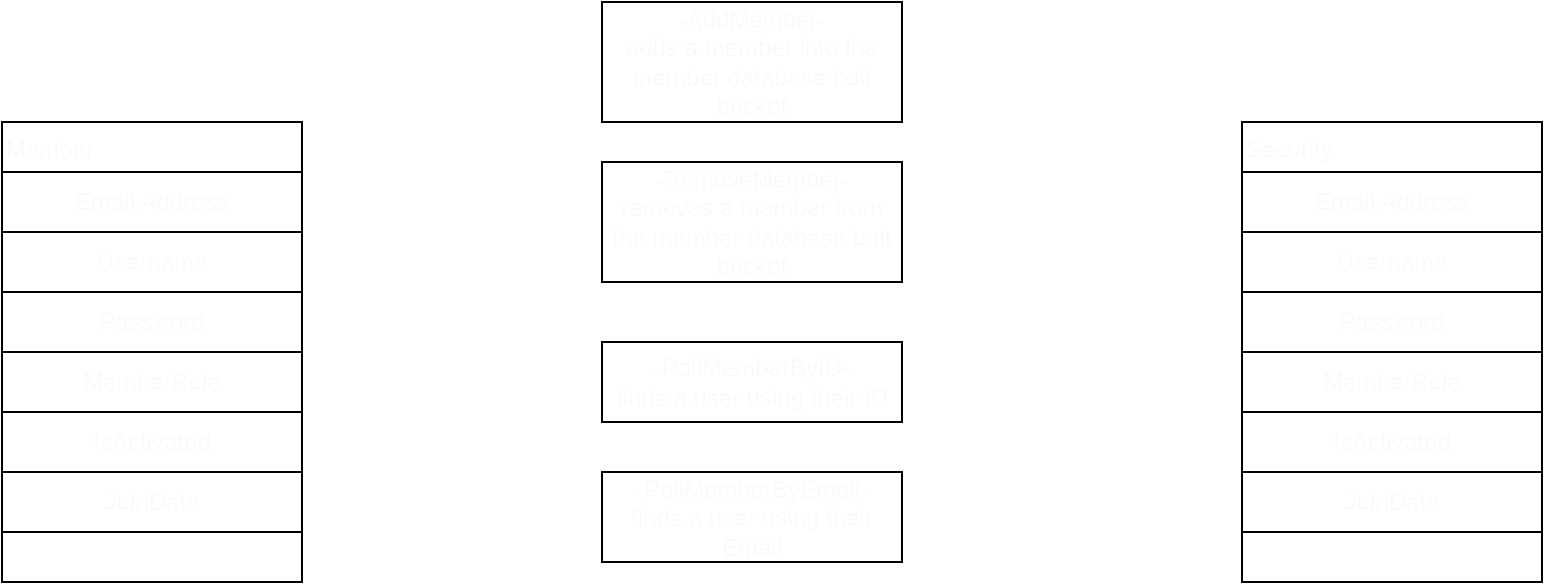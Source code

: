 <mxfile version="12.8.8" type="github">
  <diagram id="ODxXchdAwgTXNLU9TBr1" name="Page-1">
    <mxGraphModel dx="983" dy="663" grid="1" gridSize="10" guides="1" tooltips="1" connect="1" arrows="1" fold="1" page="1" pageScale="1" pageWidth="850" pageHeight="1100" math="0" shadow="0">
      <root>
        <mxCell id="0" />
        <mxCell id="1" parent="0" />
        <mxCell id="Krg5OAJmCBE884iFsZVr-1" value="Member" style="rounded=0;whiteSpace=wrap;html=1;fontColor=#FAFAFA;align=left;verticalAlign=top;" vertex="1" parent="1">
          <mxGeometry x="40" y="80" width="150" height="230" as="geometry" />
        </mxCell>
        <mxCell id="Krg5OAJmCBE884iFsZVr-2" value="Password" style="rounded=0;whiteSpace=wrap;html=1;fontColor=#FAFAFA;" vertex="1" parent="1">
          <mxGeometry x="40" y="165" width="150" height="30" as="geometry" />
        </mxCell>
        <mxCell id="Krg5OAJmCBE884iFsZVr-3" value="IsActivated" style="rounded=0;whiteSpace=wrap;html=1;fontColor=#FAFAFA;" vertex="1" parent="1">
          <mxGeometry x="40" y="225" width="150" height="30" as="geometry" />
        </mxCell>
        <mxCell id="Krg5OAJmCBE884iFsZVr-4" value="MemberRole" style="rounded=0;whiteSpace=wrap;html=1;fontColor=#FAFAFA;" vertex="1" parent="1">
          <mxGeometry x="40" y="195" width="150" height="30" as="geometry" />
        </mxCell>
        <mxCell id="Krg5OAJmCBE884iFsZVr-5" value="JoinDate" style="rounded=0;whiteSpace=wrap;html=1;fontColor=#FAFAFA;" vertex="1" parent="1">
          <mxGeometry x="40" y="255" width="150" height="30" as="geometry" />
        </mxCell>
        <mxCell id="Krg5OAJmCBE884iFsZVr-6" value="Email Address" style="rounded=0;whiteSpace=wrap;html=1;fontColor=#FAFAFA;" vertex="1" parent="1">
          <mxGeometry x="40" y="105" width="150" height="30" as="geometry" />
        </mxCell>
        <mxCell id="Krg5OAJmCBE884iFsZVr-7" value="Username" style="rounded=0;whiteSpace=wrap;html=1;fontColor=#FAFAFA;" vertex="1" parent="1">
          <mxGeometry x="40" y="135" width="150" height="30" as="geometry" />
        </mxCell>
        <mxCell id="Krg5OAJmCBE884iFsZVr-8" value="&lt;div&gt;-AddMember-&lt;/div&gt;&lt;div&gt;adds a member into the member database bolt bucket&lt;br&gt;&lt;/div&gt;" style="rounded=0;whiteSpace=wrap;html=1;fontColor=#FAFAFA;" vertex="1" parent="1">
          <mxGeometry x="340" y="20" width="150" height="60" as="geometry" />
        </mxCell>
        <mxCell id="Krg5OAJmCBE884iFsZVr-9" value="Security" style="rounded=0;whiteSpace=wrap;html=1;fontColor=#FAFAFA;align=left;verticalAlign=top;" vertex="1" parent="1">
          <mxGeometry x="660" y="80" width="150" height="230" as="geometry" />
        </mxCell>
        <mxCell id="Krg5OAJmCBE884iFsZVr-10" value="Password" style="rounded=0;whiteSpace=wrap;html=1;fontColor=#FAFAFA;" vertex="1" parent="1">
          <mxGeometry x="660" y="165" width="150" height="30" as="geometry" />
        </mxCell>
        <mxCell id="Krg5OAJmCBE884iFsZVr-11" value="IsActivated" style="rounded=0;whiteSpace=wrap;html=1;fontColor=#FAFAFA;" vertex="1" parent="1">
          <mxGeometry x="660" y="225" width="150" height="30" as="geometry" />
        </mxCell>
        <mxCell id="Krg5OAJmCBE884iFsZVr-12" value="MemberRole" style="rounded=0;whiteSpace=wrap;html=1;fontColor=#FAFAFA;" vertex="1" parent="1">
          <mxGeometry x="660" y="195" width="150" height="30" as="geometry" />
        </mxCell>
        <mxCell id="Krg5OAJmCBE884iFsZVr-13" value="JoinDate" style="rounded=0;whiteSpace=wrap;html=1;fontColor=#FAFAFA;" vertex="1" parent="1">
          <mxGeometry x="660" y="255" width="150" height="30" as="geometry" />
        </mxCell>
        <mxCell id="Krg5OAJmCBE884iFsZVr-14" value="Email Address" style="rounded=0;whiteSpace=wrap;html=1;fontColor=#FAFAFA;" vertex="1" parent="1">
          <mxGeometry x="660" y="105" width="150" height="30" as="geometry" />
        </mxCell>
        <mxCell id="Krg5OAJmCBE884iFsZVr-15" value="Username" style="rounded=0;whiteSpace=wrap;html=1;fontColor=#FAFAFA;" vertex="1" parent="1">
          <mxGeometry x="660" y="135" width="150" height="30" as="geometry" />
        </mxCell>
        <mxCell id="Krg5OAJmCBE884iFsZVr-16" value="&lt;div&gt;-PollMemberByID-&lt;/div&gt;&lt;div&gt;finds a user using their ID&lt;br&gt;&lt;/div&gt;" style="rounded=0;whiteSpace=wrap;html=1;fontColor=#FAFAFA;" vertex="1" parent="1">
          <mxGeometry x="340" y="190" width="150" height="40" as="geometry" />
        </mxCell>
        <mxCell id="Krg5OAJmCBE884iFsZVr-17" value="&lt;div&gt;-PollMemberByEmail-&lt;/div&gt;&lt;div&gt;finds a user using their Email&lt;br&gt;&lt;/div&gt;" style="rounded=0;whiteSpace=wrap;html=1;fontColor=#FAFAFA;" vertex="1" parent="1">
          <mxGeometry x="340" y="255" width="150" height="45" as="geometry" />
        </mxCell>
        <mxCell id="Krg5OAJmCBE884iFsZVr-18" value="&lt;div&gt;-RemoveMember-&lt;/div&gt;&lt;div&gt;removes a member from the member database bolt bucket&lt;br&gt;&lt;/div&gt;" style="rounded=0;whiteSpace=wrap;html=1;fontColor=#FAFAFA;" vertex="1" parent="1">
          <mxGeometry x="340" y="100" width="150" height="60" as="geometry" />
        </mxCell>
      </root>
    </mxGraphModel>
  </diagram>
</mxfile>
